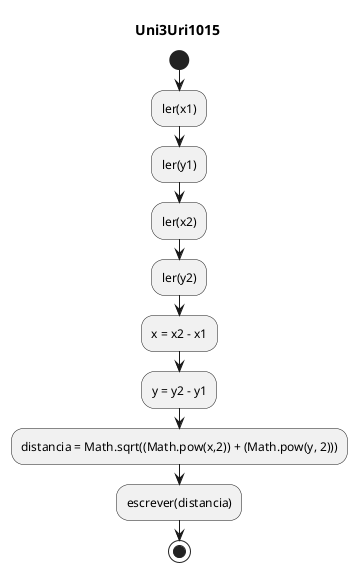@startuml Uni3Uri1015
	title Uni3Uri1015
	start
	:ler(x1);
	:ler(y1);
	:ler(x2);
	:ler(y2);
	:x = x2 - x1;
	:y = y2 - y1;
	:distancia = Math.sqrt((Math.pow(x,2)) + (Math.pow(y, 2)));
	:escrever(distancia);
	stop
@enduml
